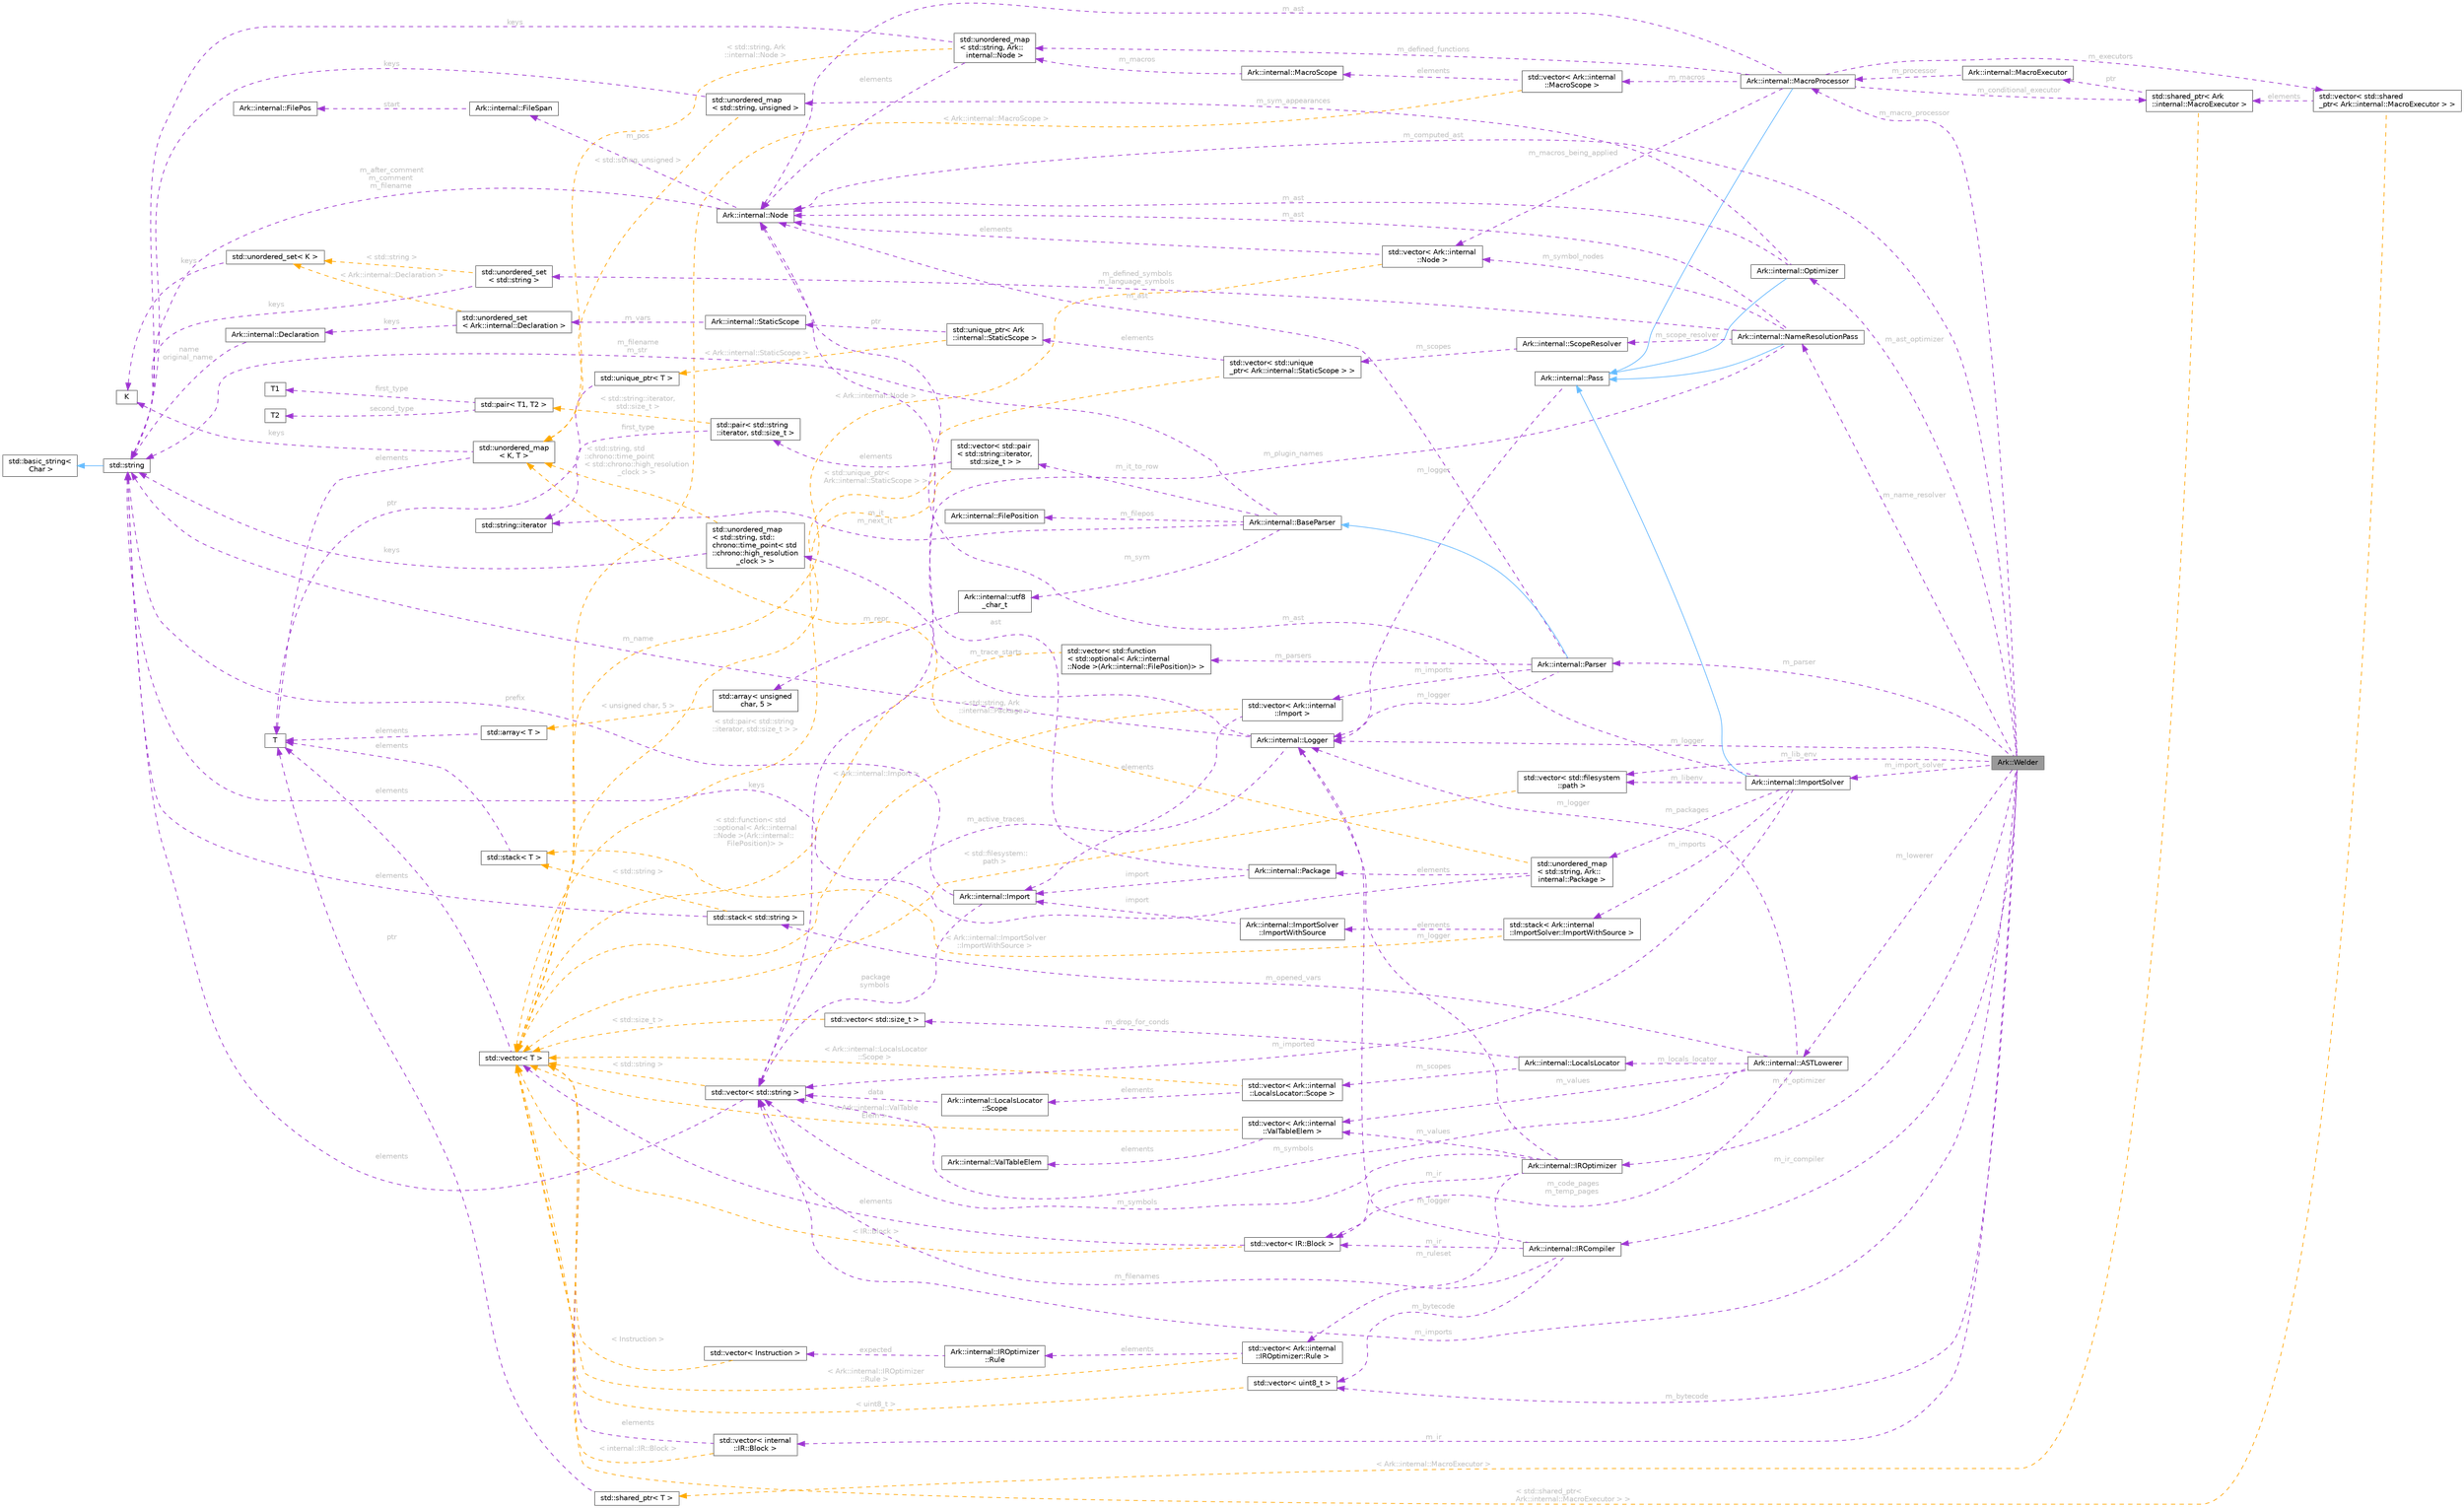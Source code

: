 digraph "Ark::Welder"
{
 // INTERACTIVE_SVG=YES
 // LATEX_PDF_SIZE
  bgcolor="transparent";
  edge [fontname=Helvetica,fontsize=10,labelfontname=Helvetica,labelfontsize=10];
  node [fontname=Helvetica,fontsize=10,shape=box,height=0.2,width=0.4];
  rankdir="LR";
  Node1 [id="Node000001",label="Ark::Welder",height=0.2,width=0.4,color="gray40", fillcolor="grey60", style="filled", fontcolor="black",tooltip="The welder joins all the compiler passes."];
  Node2 -> Node1 [id="edge1_Node000001_Node000002",dir="back",color="darkorchid3",style="dashed",tooltip=" ",label=" m_lib_env",fontcolor="grey" ];
  Node2 [id="Node000002",label="std::vector\< std::filesystem\l::path \>",height=0.2,width=0.4,color="gray40", fillcolor="white", style="filled",tooltip=" "];
  Node3 -> Node2 [id="edge2_Node000002_Node000003",dir="back",color="orange",style="dashed",tooltip=" ",label=" \< std::filesystem::\lpath \>",fontcolor="grey" ];
  Node3 [id="Node000003",label="std::vector\< T \>",height=0.2,width=0.4,color="gray40", fillcolor="white", style="filled",tooltip=" "];
  Node4 -> Node3 [id="edge3_Node000003_Node000004",dir="back",color="darkorchid3",style="dashed",tooltip=" ",label=" elements",fontcolor="grey" ];
  Node4 [id="Node000004",label="T",height=0.2,width=0.4,color="gray40", fillcolor="white", style="filled",tooltip=" "];
  Node5 -> Node1 [id="edge4_Node000001_Node000005",dir="back",color="darkorchid3",style="dashed",tooltip=" ",label=" m_imports",fontcolor="grey" ];
  Node5 [id="Node000005",label="std::vector\< std::string \>",height=0.2,width=0.4,color="gray40", fillcolor="white", style="filled",tooltip=" "];
  Node6 -> Node5 [id="edge5_Node000005_Node000006",dir="back",color="darkorchid3",style="dashed",tooltip=" ",label=" elements",fontcolor="grey" ];
  Node6 [id="Node000006",label="std::string",height=0.2,width=0.4,color="gray40", fillcolor="white", style="filled",tooltip=" "];
  Node7 -> Node6 [id="edge6_Node000006_Node000007",dir="back",color="steelblue1",style="solid",tooltip=" "];
  Node7 [id="Node000007",label="std::basic_string\<\l Char \>",height=0.2,width=0.4,color="gray40", fillcolor="white", style="filled",tooltip=" "];
  Node3 -> Node5 [id="edge7_Node000005_Node000003",dir="back",color="orange",style="dashed",tooltip=" ",label=" \< std::string \>",fontcolor="grey" ];
  Node8 -> Node1 [id="edge8_Node000001_Node000008",dir="back",color="darkorchid3",style="dashed",tooltip=" ",label=" m_ir",fontcolor="grey" ];
  Node8 [id="Node000008",label="std::vector\< internal\l::IR::Block \>",height=0.2,width=0.4,color="gray40", fillcolor="white", style="filled",tooltip=" "];
  Node3 -> Node8 [id="edge9_Node000008_Node000003",dir="back",color="darkorchid3",style="dashed",tooltip=" ",label=" elements",fontcolor="grey" ];
  Node3 -> Node8 [id="edge10_Node000008_Node000003",dir="back",color="orange",style="dashed",tooltip=" ",label=" \< internal::IR::Block \>",fontcolor="grey" ];
  Node9 -> Node1 [id="edge11_Node000001_Node000009",dir="back",color="darkorchid3",style="dashed",tooltip=" ",label=" m_bytecode",fontcolor="grey" ];
  Node9 [id="Node000009",label="std::vector\< uint8_t \>",height=0.2,width=0.4,color="gray40", fillcolor="white", style="filled",tooltip=" "];
  Node3 -> Node9 [id="edge12_Node000009_Node000003",dir="back",color="orange",style="dashed",tooltip=" ",label=" \< uint8_t \>",fontcolor="grey" ];
  Node10 -> Node1 [id="edge13_Node000001_Node000010",dir="back",color="darkorchid3",style="dashed",tooltip=" ",label=" m_computed_ast",fontcolor="grey" ];
  Node10 [id="Node000010",label="Ark::internal::Node",height=0.2,width=0.4,color="gray40", fillcolor="white", style="filled",URL="$dc/d9e/classArk_1_1internal_1_1Node.html",tooltip="A node of an Abstract Syntax Tree for ArkScript."];
  Node11 -> Node10 [id="edge14_Node000010_Node000011",dir="back",color="darkorchid3",style="dashed",tooltip=" ",label=" m_pos",fontcolor="grey" ];
  Node11 [id="Node000011",label="Ark::internal::FileSpan",height=0.2,width=0.4,color="gray40", fillcolor="white", style="filled",URL="$dc/dda/structArk_1_1internal_1_1FileSpan.html",tooltip="Describes a span for a node/atom in a file, its start position and end position."];
  Node12 -> Node11 [id="edge15_Node000011_Node000012",dir="back",color="darkorchid3",style="dashed",tooltip=" ",label=" start",fontcolor="grey" ];
  Node12 [id="Node000012",label="Ark::internal::FilePos",height=0.2,width=0.4,color="gray40", fillcolor="white", style="filled",URL="$d7/df6/structArk_1_1internal_1_1FilePos.html",tooltip=" "];
  Node6 -> Node10 [id="edge16_Node000010_Node000006",dir="back",color="darkorchid3",style="dashed",tooltip=" ",label=" m_after_comment\nm_comment\nm_filename",fontcolor="grey" ];
  Node13 -> Node1 [id="edge17_Node000001_Node000013",dir="back",color="darkorchid3",style="dashed",tooltip=" ",label=" m_parser",fontcolor="grey" ];
  Node13 [id="Node000013",label="Ark::internal::Parser",height=0.2,width=0.4,color="gray40", fillcolor="white", style="filled",URL="$d9/d0c/classArk_1_1internal_1_1Parser.html",tooltip=" "];
  Node14 -> Node13 [id="edge18_Node000013_Node000014",dir="back",color="steelblue1",style="solid",tooltip=" "];
  Node14 [id="Node000014",label="Ark::internal::BaseParser",height=0.2,width=0.4,color="gray40", fillcolor="white", style="filled",URL="$d8/d00/classArk_1_1internal_1_1BaseParser.html",tooltip=" "];
  Node6 -> Node14 [id="edge19_Node000014_Node000006",dir="back",color="darkorchid3",style="dashed",tooltip=" ",label=" m_filename\nm_str",fontcolor="grey" ];
  Node15 -> Node14 [id="edge20_Node000014_Node000015",dir="back",color="darkorchid3",style="dashed",tooltip=" ",label=" m_it_to_row",fontcolor="grey" ];
  Node15 [id="Node000015",label="std::vector\< std::pair\l\< std::string::iterator,\l std::size_t \> \>",height=0.2,width=0.4,color="gray40", fillcolor="white", style="filled",tooltip=" "];
  Node16 -> Node15 [id="edge21_Node000015_Node000016",dir="back",color="darkorchid3",style="dashed",tooltip=" ",label=" elements",fontcolor="grey" ];
  Node16 [id="Node000016",label="std::pair\< std::string\l::iterator, std::size_t \>",height=0.2,width=0.4,color="gray40", fillcolor="white", style="filled",tooltip=" "];
  Node17 -> Node16 [id="edge22_Node000016_Node000017",dir="back",color="darkorchid3",style="dashed",tooltip=" ",label=" first_type",fontcolor="grey" ];
  Node17 [id="Node000017",label="std::string::iterator",height=0.2,width=0.4,color="gray40", fillcolor="white", style="filled",tooltip=" "];
  Node18 -> Node16 [id="edge23_Node000016_Node000018",dir="back",color="orange",style="dashed",tooltip=" ",label=" \< std::string::iterator,\l std::size_t \>",fontcolor="grey" ];
  Node18 [id="Node000018",label="std::pair\< T1, T2 \>",height=0.2,width=0.4,color="gray40", fillcolor="white", style="filled",tooltip=" "];
  Node19 -> Node18 [id="edge24_Node000018_Node000019",dir="back",color="darkorchid3",style="dashed",tooltip=" ",label=" first_type",fontcolor="grey" ];
  Node19 [id="Node000019",label="T1",height=0.2,width=0.4,color="gray40", fillcolor="white", style="filled",tooltip=" "];
  Node20 -> Node18 [id="edge25_Node000018_Node000020",dir="back",color="darkorchid3",style="dashed",tooltip=" ",label=" second_type",fontcolor="grey" ];
  Node20 [id="Node000020",label="T2",height=0.2,width=0.4,color="gray40", fillcolor="white", style="filled",tooltip=" "];
  Node3 -> Node15 [id="edge26_Node000015_Node000003",dir="back",color="orange",style="dashed",tooltip=" ",label=" \< std::pair\< std::string\l::iterator, std::size_t \> \>",fontcolor="grey" ];
  Node17 -> Node14 [id="edge27_Node000014_Node000017",dir="back",color="darkorchid3",style="dashed",tooltip=" ",label=" m_it\nm_next_it",fontcolor="grey" ];
  Node21 -> Node14 [id="edge28_Node000014_Node000021",dir="back",color="darkorchid3",style="dashed",tooltip=" ",label=" m_sym",fontcolor="grey" ];
  Node21 [id="Node000021",label="Ark::internal::utf8\l_char_t",height=0.2,width=0.4,color="gray40", fillcolor="white", style="filled",URL="$df/d83/classArk_1_1internal_1_1utf8__char__t.html",tooltip=" "];
  Node22 -> Node21 [id="edge29_Node000021_Node000022",dir="back",color="darkorchid3",style="dashed",tooltip=" ",label=" m_repr",fontcolor="grey" ];
  Node22 [id="Node000022",label="std::array\< unsigned\l char, 5 \>",height=0.2,width=0.4,color="gray40", fillcolor="white", style="filled",tooltip=" "];
  Node23 -> Node22 [id="edge30_Node000022_Node000023",dir="back",color="orange",style="dashed",tooltip=" ",label=" \< unsigned char, 5 \>",fontcolor="grey" ];
  Node23 [id="Node000023",label="std::array\< T \>",height=0.2,width=0.4,color="gray40", fillcolor="white", style="filled",tooltip=" "];
  Node4 -> Node23 [id="edge31_Node000023_Node000004",dir="back",color="darkorchid3",style="dashed",tooltip=" ",label=" elements",fontcolor="grey" ];
  Node24 -> Node14 [id="edge32_Node000014_Node000024",dir="back",color="darkorchid3",style="dashed",tooltip=" ",label=" m_filepos",fontcolor="grey" ];
  Node24 [id="Node000024",label="Ark::internal::FilePosition",height=0.2,width=0.4,color="gray40", fillcolor="white", style="filled",URL="$dd/d0e/structArk_1_1internal_1_1FilePosition.html",tooltip="Describe a position in a given file ; handled by the BaseParser."];
  Node25 -> Node13 [id="edge33_Node000013_Node000025",dir="back",color="darkorchid3",style="dashed",tooltip=" ",label=" m_logger",fontcolor="grey" ];
  Node25 [id="Node000025",label="Ark::internal::Logger",height=0.2,width=0.4,color="gray40", fillcolor="white", style="filled",URL="$d6/d2f/classArk_1_1internal_1_1Logger.html",tooltip=" "];
  Node6 -> Node25 [id="edge34_Node000025_Node000006",dir="back",color="darkorchid3",style="dashed",tooltip=" ",label=" m_name",fontcolor="grey" ];
  Node26 -> Node25 [id="edge35_Node000025_Node000026",dir="back",color="darkorchid3",style="dashed",tooltip=" ",label=" m_trace_starts",fontcolor="grey" ];
  Node26 [id="Node000026",label="std::unordered_map\l\< std::string, std::\lchrono::time_point\< std\l::chrono::high_resolution\l_clock \> \>",height=0.2,width=0.4,color="gray40", fillcolor="white", style="filled",tooltip=" "];
  Node6 -> Node26 [id="edge36_Node000026_Node000006",dir="back",color="darkorchid3",style="dashed",tooltip=" ",label=" keys",fontcolor="grey" ];
  Node27 -> Node26 [id="edge37_Node000026_Node000027",dir="back",color="orange",style="dashed",tooltip=" ",label=" \< std::string, std\l::chrono::time_point\l\< std::chrono::high_resolution\l_clock \> \>",fontcolor="grey" ];
  Node27 [id="Node000027",label="std::unordered_map\l\< K, T \>",height=0.2,width=0.4,color="gray40", fillcolor="white", style="filled",tooltip=" "];
  Node28 -> Node27 [id="edge38_Node000027_Node000028",dir="back",color="darkorchid3",style="dashed",tooltip=" ",label=" keys",fontcolor="grey" ];
  Node28 [id="Node000028",label="K",height=0.2,width=0.4,color="gray40", fillcolor="white", style="filled",tooltip=" "];
  Node4 -> Node27 [id="edge39_Node000027_Node000004",dir="back",color="darkorchid3",style="dashed",tooltip=" ",label=" elements",fontcolor="grey" ];
  Node5 -> Node25 [id="edge40_Node000025_Node000005",dir="back",color="darkorchid3",style="dashed",tooltip=" ",label=" m_active_traces",fontcolor="grey" ];
  Node10 -> Node13 [id="edge41_Node000013_Node000010",dir="back",color="darkorchid3",style="dashed",tooltip=" ",label=" m_ast",fontcolor="grey" ];
  Node29 -> Node13 [id="edge42_Node000013_Node000029",dir="back",color="darkorchid3",style="dashed",tooltip=" ",label=" m_imports",fontcolor="grey" ];
  Node29 [id="Node000029",label="std::vector\< Ark::internal\l::Import \>",height=0.2,width=0.4,color="gray40", fillcolor="white", style="filled",tooltip=" "];
  Node30 -> Node29 [id="edge43_Node000029_Node000030",dir="back",color="darkorchid3",style="dashed",tooltip=" ",label=" elements",fontcolor="grey" ];
  Node30 [id="Node000030",label="Ark::internal::Import",height=0.2,width=0.4,color="gray40", fillcolor="white", style="filled",URL="$da/d03/structArk_1_1internal_1_1Import.html",tooltip=" "];
  Node6 -> Node30 [id="edge44_Node000030_Node000006",dir="back",color="darkorchid3",style="dashed",tooltip=" ",label=" prefix",fontcolor="grey" ];
  Node5 -> Node30 [id="edge45_Node000030_Node000005",dir="back",color="darkorchid3",style="dashed",tooltip=" ",label=" package\nsymbols",fontcolor="grey" ];
  Node3 -> Node29 [id="edge46_Node000029_Node000003",dir="back",color="orange",style="dashed",tooltip=" ",label=" \< Ark::internal::Import \>",fontcolor="grey" ];
  Node31 -> Node13 [id="edge47_Node000013_Node000031",dir="back",color="darkorchid3",style="dashed",tooltip=" ",label=" m_parsers",fontcolor="grey" ];
  Node31 [id="Node000031",label="std::vector\< std::function\l\< std::optional\< Ark::internal\l::Node \>(Ark::internal::FilePosition)\> \>",height=0.2,width=0.4,color="gray40", fillcolor="white", style="filled",tooltip=" "];
  Node3 -> Node31 [id="edge48_Node000031_Node000003",dir="back",color="orange",style="dashed",tooltip=" ",label=" \< std::function\< std\l::optional\< Ark::internal\l::Node \>(Ark::internal::\lFilePosition)\> \>",fontcolor="grey" ];
  Node32 -> Node1 [id="edge49_Node000001_Node000032",dir="back",color="darkorchid3",style="dashed",tooltip=" ",label=" m_import_solver",fontcolor="grey" ];
  Node32 [id="Node000032",label="Ark::internal::ImportSolver",height=0.2,width=0.4,color="gray40", fillcolor="white", style="filled",URL="$d2/d90/classArk_1_1internal_1_1ImportSolver.html",tooltip=" "];
  Node33 -> Node32 [id="edge50_Node000032_Node000033",dir="back",color="steelblue1",style="solid",tooltip=" "];
  Node33 [id="Node000033",label="Ark::internal::Pass",height=0.2,width=0.4,color="gray40", fillcolor="white", style="filled",URL="$da/d7b/classArk_1_1internal_1_1Pass.html",tooltip="An interface to describe compiler passes."];
  Node25 -> Node33 [id="edge51_Node000033_Node000025",dir="back",color="darkorchid3",style="dashed",tooltip=" ",label=" m_logger",fontcolor="grey" ];
  Node2 -> Node32 [id="edge52_Node000032_Node000002",dir="back",color="darkorchid3",style="dashed",tooltip=" ",label=" m_libenv",fontcolor="grey" ];
  Node10 -> Node32 [id="edge53_Node000032_Node000010",dir="back",color="darkorchid3",style="dashed",tooltip=" ",label=" m_ast",fontcolor="grey" ];
  Node34 -> Node32 [id="edge54_Node000032_Node000034",dir="back",color="darkorchid3",style="dashed",tooltip=" ",label=" m_imports",fontcolor="grey" ];
  Node34 [id="Node000034",label="std::stack\< Ark::internal\l::ImportSolver::ImportWithSource \>",height=0.2,width=0.4,color="gray40", fillcolor="white", style="filled",tooltip=" "];
  Node35 -> Node34 [id="edge55_Node000034_Node000035",dir="back",color="darkorchid3",style="dashed",tooltip=" ",label=" elements",fontcolor="grey" ];
  Node35 [id="Node000035",label="Ark::internal::ImportSolver\l::ImportWithSource",height=0.2,width=0.4,color="gray40", fillcolor="white", style="filled",URL="$d8/dbc/structArk_1_1internal_1_1ImportSolver_1_1ImportWithSource.html",tooltip=" "];
  Node30 -> Node35 [id="edge56_Node000035_Node000030",dir="back",color="darkorchid3",style="dashed",tooltip=" ",label=" import",fontcolor="grey" ];
  Node36 -> Node34 [id="edge57_Node000034_Node000036",dir="back",color="orange",style="dashed",tooltip=" ",label=" \< Ark::internal::ImportSolver\l::ImportWithSource \>",fontcolor="grey" ];
  Node36 [id="Node000036",label="std::stack\< T \>",height=0.2,width=0.4,color="gray40", fillcolor="white", style="filled",tooltip=" "];
  Node4 -> Node36 [id="edge58_Node000036_Node000004",dir="back",color="darkorchid3",style="dashed",tooltip=" ",label=" elements",fontcolor="grey" ];
  Node37 -> Node32 [id="edge59_Node000032_Node000037",dir="back",color="darkorchid3",style="dashed",tooltip=" ",label=" m_packages",fontcolor="grey" ];
  Node37 [id="Node000037",label="std::unordered_map\l\< std::string, Ark::\linternal::Package \>",height=0.2,width=0.4,color="gray40", fillcolor="white", style="filled",tooltip=" "];
  Node6 -> Node37 [id="edge60_Node000037_Node000006",dir="back",color="darkorchid3",style="dashed",tooltip=" ",label=" keys",fontcolor="grey" ];
  Node38 -> Node37 [id="edge61_Node000037_Node000038",dir="back",color="darkorchid3",style="dashed",tooltip=" ",label=" elements",fontcolor="grey" ];
  Node38 [id="Node000038",label="Ark::internal::Package",height=0.2,width=0.4,color="gray40", fillcolor="white", style="filled",URL="$dd/d76/structArk_1_1internal_1_1Package.html",tooltip=" "];
  Node10 -> Node38 [id="edge62_Node000038_Node000010",dir="back",color="darkorchid3",style="dashed",tooltip=" ",label=" ast",fontcolor="grey" ];
  Node30 -> Node38 [id="edge63_Node000038_Node000030",dir="back",color="darkorchid3",style="dashed",tooltip=" ",label=" import",fontcolor="grey" ];
  Node27 -> Node37 [id="edge64_Node000037_Node000027",dir="back",color="orange",style="dashed",tooltip=" ",label=" \< std::string, Ark\l::internal::Package \>",fontcolor="grey" ];
  Node5 -> Node32 [id="edge65_Node000032_Node000005",dir="back",color="darkorchid3",style="dashed",tooltip=" ",label=" m_imported",fontcolor="grey" ];
  Node39 -> Node1 [id="edge66_Node000001_Node000039",dir="back",color="darkorchid3",style="dashed",tooltip=" ",label=" m_macro_processor",fontcolor="grey" ];
  Node39 [id="Node000039",label="Ark::internal::MacroProcessor",height=0.2,width=0.4,color="gray40", fillcolor="white", style="filled",URL="$d5/db5/classArk_1_1internal_1_1MacroProcessor.html",tooltip="The class handling the macros definitions and calls, given an AST."];
  Node33 -> Node39 [id="edge67_Node000039_Node000033",dir="back",color="steelblue1",style="solid",tooltip=" "];
  Node10 -> Node39 [id="edge68_Node000039_Node000010",dir="back",color="darkorchid3",style="dashed",tooltip=" ",label=" m_ast",fontcolor="grey" ];
  Node40 -> Node39 [id="edge69_Node000039_Node000040",dir="back",color="darkorchid3",style="dashed",tooltip=" ",label=" m_macros",fontcolor="grey" ];
  Node40 [id="Node000040",label="std::vector\< Ark::internal\l::MacroScope \>",height=0.2,width=0.4,color="gray40", fillcolor="white", style="filled",tooltip=" "];
  Node41 -> Node40 [id="edge70_Node000040_Node000041",dir="back",color="darkorchid3",style="dashed",tooltip=" ",label=" elements",fontcolor="grey" ];
  Node41 [id="Node000041",label="Ark::internal::MacroScope",height=0.2,width=0.4,color="gray40", fillcolor="white", style="filled",URL="$d6/d42/classArk_1_1internal_1_1MacroScope.html",tooltip=" "];
  Node42 -> Node41 [id="edge71_Node000041_Node000042",dir="back",color="darkorchid3",style="dashed",tooltip=" ",label=" m_macros",fontcolor="grey" ];
  Node42 [id="Node000042",label="std::unordered_map\l\< std::string, Ark::\linternal::Node \>",height=0.2,width=0.4,color="gray40", fillcolor="white", style="filled",tooltip=" "];
  Node6 -> Node42 [id="edge72_Node000042_Node000006",dir="back",color="darkorchid3",style="dashed",tooltip=" ",label=" keys",fontcolor="grey" ];
  Node10 -> Node42 [id="edge73_Node000042_Node000010",dir="back",color="darkorchid3",style="dashed",tooltip=" ",label=" elements",fontcolor="grey" ];
  Node27 -> Node42 [id="edge74_Node000042_Node000027",dir="back",color="orange",style="dashed",tooltip=" ",label=" \< std::string, Ark\l::internal::Node \>",fontcolor="grey" ];
  Node3 -> Node40 [id="edge75_Node000040_Node000003",dir="back",color="orange",style="dashed",tooltip=" ",label=" \< Ark::internal::MacroScope \>",fontcolor="grey" ];
  Node43 -> Node39 [id="edge76_Node000039_Node000043",dir="back",color="darkorchid3",style="dashed",tooltip=" ",label=" m_macros_being_applied",fontcolor="grey" ];
  Node43 [id="Node000043",label="std::vector\< Ark::internal\l::Node \>",height=0.2,width=0.4,color="gray40", fillcolor="white", style="filled",tooltip=" "];
  Node10 -> Node43 [id="edge77_Node000043_Node000010",dir="back",color="darkorchid3",style="dashed",tooltip=" ",label=" elements",fontcolor="grey" ];
  Node3 -> Node43 [id="edge78_Node000043_Node000003",dir="back",color="orange",style="dashed",tooltip=" ",label=" \< Ark::internal::Node \>",fontcolor="grey" ];
  Node44 -> Node39 [id="edge79_Node000039_Node000044",dir="back",color="darkorchid3",style="dashed",tooltip=" ",label=" m_conditional_executor",fontcolor="grey" ];
  Node44 [id="Node000044",label="std::shared_ptr\< Ark\l::internal::MacroExecutor \>",height=0.2,width=0.4,color="gray40", fillcolor="white", style="filled",tooltip=" "];
  Node45 -> Node44 [id="edge80_Node000044_Node000045",dir="back",color="darkorchid3",style="dashed",tooltip=" ",label=" ptr",fontcolor="grey" ];
  Node45 [id="Node000045",label="Ark::internal::MacroExecutor",height=0.2,width=0.4,color="gray40", fillcolor="white", style="filled",URL="$d5/d8f/classArk_1_1internal_1_1MacroExecutor.html",tooltip="A class that applies macros in a Node."];
  Node39 -> Node45 [id="edge81_Node000045_Node000039",dir="back",color="darkorchid3",style="dashed",tooltip=" ",label=" m_processor",fontcolor="grey" ];
  Node46 -> Node44 [id="edge82_Node000044_Node000046",dir="back",color="orange",style="dashed",tooltip=" ",label=" \< Ark::internal::MacroExecutor \>",fontcolor="grey" ];
  Node46 [id="Node000046",label="std::shared_ptr\< T \>",height=0.2,width=0.4,color="gray40", fillcolor="white", style="filled",tooltip=" "];
  Node4 -> Node46 [id="edge83_Node000046_Node000004",dir="back",color="darkorchid3",style="dashed",tooltip=" ",label=" ptr",fontcolor="grey" ];
  Node47 -> Node39 [id="edge84_Node000039_Node000047",dir="back",color="darkorchid3",style="dashed",tooltip=" ",label=" m_executors",fontcolor="grey" ];
  Node47 [id="Node000047",label="std::vector\< std::shared\l_ptr\< Ark::internal::MacroExecutor \> \>",height=0.2,width=0.4,color="gray40", fillcolor="white", style="filled",tooltip=" "];
  Node44 -> Node47 [id="edge85_Node000047_Node000044",dir="back",color="darkorchid3",style="dashed",tooltip=" ",label=" elements",fontcolor="grey" ];
  Node3 -> Node47 [id="edge86_Node000047_Node000003",dir="back",color="orange",style="dashed",tooltip=" ",label=" \< std::shared_ptr\<\l Ark::internal::MacroExecutor \> \>",fontcolor="grey" ];
  Node42 -> Node39 [id="edge87_Node000039_Node000042",dir="back",color="darkorchid3",style="dashed",tooltip=" ",label=" m_defined_functions",fontcolor="grey" ];
  Node48 -> Node1 [id="edge88_Node000001_Node000048",dir="back",color="darkorchid3",style="dashed",tooltip=" ",label=" m_ast_optimizer",fontcolor="grey" ];
  Node48 [id="Node000048",label="Ark::internal::Optimizer",height=0.2,width=0.4,color="gray40", fillcolor="white", style="filled",URL="$d7/da8/classArk_1_1internal_1_1Optimizer.html",tooltip="The ArkScript AST optimizer."];
  Node33 -> Node48 [id="edge89_Node000048_Node000033",dir="back",color="steelblue1",style="solid",tooltip=" "];
  Node10 -> Node48 [id="edge90_Node000048_Node000010",dir="back",color="darkorchid3",style="dashed",tooltip=" ",label=" m_ast",fontcolor="grey" ];
  Node49 -> Node48 [id="edge91_Node000048_Node000049",dir="back",color="darkorchid3",style="dashed",tooltip=" ",label=" m_sym_appearances",fontcolor="grey" ];
  Node49 [id="Node000049",label="std::unordered_map\l\< std::string, unsigned \>",height=0.2,width=0.4,color="gray40", fillcolor="white", style="filled",tooltip=" "];
  Node6 -> Node49 [id="edge92_Node000049_Node000006",dir="back",color="darkorchid3",style="dashed",tooltip=" ",label=" keys",fontcolor="grey" ];
  Node27 -> Node49 [id="edge93_Node000049_Node000027",dir="back",color="orange",style="dashed",tooltip=" ",label=" \< std::string, unsigned \>",fontcolor="grey" ];
  Node50 -> Node1 [id="edge94_Node000001_Node000050",dir="back",color="darkorchid3",style="dashed",tooltip=" ",label=" m_name_resolver",fontcolor="grey" ];
  Node50 [id="Node000050",label="Ark::internal::NameResolutionPass",height=0.2,width=0.4,color="gray40", fillcolor="white", style="filled",URL="$d7/db8/classArk_1_1internal_1_1NameResolutionPass.html",tooltip=" "];
  Node33 -> Node50 [id="edge95_Node000050_Node000033",dir="back",color="steelblue1",style="solid",tooltip=" "];
  Node10 -> Node50 [id="edge96_Node000050_Node000010",dir="back",color="darkorchid3",style="dashed",tooltip=" ",label=" m_ast",fontcolor="grey" ];
  Node51 -> Node50 [id="edge97_Node000050_Node000051",dir="back",color="darkorchid3",style="dashed",tooltip=" ",label=" m_defined_symbols\nm_language_symbols",fontcolor="grey" ];
  Node51 [id="Node000051",label="std::unordered_set\l\< std::string \>",height=0.2,width=0.4,color="gray40", fillcolor="white", style="filled",tooltip=" "];
  Node6 -> Node51 [id="edge98_Node000051_Node000006",dir="back",color="darkorchid3",style="dashed",tooltip=" ",label=" keys",fontcolor="grey" ];
  Node52 -> Node51 [id="edge99_Node000051_Node000052",dir="back",color="orange",style="dashed",tooltip=" ",label=" \< std::string \>",fontcolor="grey" ];
  Node52 [id="Node000052",label="std::unordered_set\< K \>",height=0.2,width=0.4,color="gray40", fillcolor="white", style="filled",tooltip=" "];
  Node28 -> Node52 [id="edge100_Node000052_Node000028",dir="back",color="darkorchid3",style="dashed",tooltip=" ",label=" keys",fontcolor="grey" ];
  Node43 -> Node50 [id="edge101_Node000050_Node000043",dir="back",color="darkorchid3",style="dashed",tooltip=" ",label=" m_symbol_nodes",fontcolor="grey" ];
  Node5 -> Node50 [id="edge102_Node000050_Node000005",dir="back",color="darkorchid3",style="dashed",tooltip=" ",label=" m_plugin_names",fontcolor="grey" ];
  Node53 -> Node50 [id="edge103_Node000050_Node000053",dir="back",color="darkorchid3",style="dashed",tooltip=" ",label=" m_scope_resolver",fontcolor="grey" ];
  Node53 [id="Node000053",label="Ark::internal::ScopeResolver",height=0.2,width=0.4,color="gray40", fillcolor="white", style="filled",URL="$dd/d92/classArk_1_1internal_1_1ScopeResolver.html",tooltip=" "];
  Node54 -> Node53 [id="edge104_Node000053_Node000054",dir="back",color="darkorchid3",style="dashed",tooltip=" ",label=" m_scopes",fontcolor="grey" ];
  Node54 [id="Node000054",label="std::vector\< std::unique\l_ptr\< Ark::internal::StaticScope \> \>",height=0.2,width=0.4,color="gray40", fillcolor="white", style="filled",tooltip=" "];
  Node55 -> Node54 [id="edge105_Node000054_Node000055",dir="back",color="darkorchid3",style="dashed",tooltip=" ",label=" elements",fontcolor="grey" ];
  Node55 [id="Node000055",label="std::unique_ptr\< Ark\l::internal::StaticScope \>",height=0.2,width=0.4,color="gray40", fillcolor="white", style="filled",tooltip=" "];
  Node56 -> Node55 [id="edge106_Node000055_Node000056",dir="back",color="darkorchid3",style="dashed",tooltip=" ",label=" ptr",fontcolor="grey" ];
  Node56 [id="Node000056",label="Ark::internal::StaticScope",height=0.2,width=0.4,color="gray40", fillcolor="white", style="filled",URL="$d3/d8e/classArk_1_1internal_1_1StaticScope.html",tooltip=" "];
  Node57 -> Node56 [id="edge107_Node000056_Node000057",dir="back",color="darkorchid3",style="dashed",tooltip=" ",label=" m_vars",fontcolor="grey" ];
  Node57 [id="Node000057",label="std::unordered_set\l\< Ark::internal::Declaration \>",height=0.2,width=0.4,color="gray40", fillcolor="white", style="filled",tooltip=" "];
  Node58 -> Node57 [id="edge108_Node000057_Node000058",dir="back",color="darkorchid3",style="dashed",tooltip=" ",label=" keys",fontcolor="grey" ];
  Node58 [id="Node000058",label="Ark::internal::Declaration",height=0.2,width=0.4,color="gray40", fillcolor="white", style="filled",URL="$d1/dcf/structArk_1_1internal_1_1Declaration.html",tooltip=" "];
  Node6 -> Node58 [id="edge109_Node000058_Node000006",dir="back",color="darkorchid3",style="dashed",tooltip=" ",label=" name\noriginal_name",fontcolor="grey" ];
  Node52 -> Node57 [id="edge110_Node000057_Node000052",dir="back",color="orange",style="dashed",tooltip=" ",label=" \< Ark::internal::Declaration \>",fontcolor="grey" ];
  Node59 -> Node55 [id="edge111_Node000055_Node000059",dir="back",color="orange",style="dashed",tooltip=" ",label=" \< Ark::internal::StaticScope \>",fontcolor="grey" ];
  Node59 [id="Node000059",label="std::unique_ptr\< T \>",height=0.2,width=0.4,color="gray40", fillcolor="white", style="filled",tooltip=" "];
  Node4 -> Node59 [id="edge112_Node000059_Node000004",dir="back",color="darkorchid3",style="dashed",tooltip=" ",label=" ptr",fontcolor="grey" ];
  Node3 -> Node54 [id="edge113_Node000054_Node000003",dir="back",color="orange",style="dashed",tooltip=" ",label=" \< std::unique_ptr\<\l Ark::internal::StaticScope \> \>",fontcolor="grey" ];
  Node25 -> Node1 [id="edge114_Node000001_Node000025",dir="back",color="darkorchid3",style="dashed",tooltip=" ",label=" m_logger",fontcolor="grey" ];
  Node60 -> Node1 [id="edge115_Node000001_Node000060",dir="back",color="darkorchid3",style="dashed",tooltip=" ",label=" m_lowerer",fontcolor="grey" ];
  Node60 [id="Node000060",label="Ark::internal::ASTLowerer",height=0.2,width=0.4,color="gray40", fillcolor="white", style="filled",URL="$d3/d57/classArk_1_1internal_1_1ASTLowerer.html",tooltip="The ArkScript AST to IR compiler."];
  Node61 -> Node60 [id="edge116_Node000060_Node000061",dir="back",color="darkorchid3",style="dashed",tooltip=" ",label=" m_locals_locator",fontcolor="grey" ];
  Node61 [id="Node000061",label="Ark::internal::LocalsLocator",height=0.2,width=0.4,color="gray40", fillcolor="white", style="filled",URL="$de/d21/classArk_1_1internal_1_1LocalsLocator.html",tooltip=" "];
  Node62 -> Node61 [id="edge117_Node000061_Node000062",dir="back",color="darkorchid3",style="dashed",tooltip=" ",label=" m_scopes",fontcolor="grey" ];
  Node62 [id="Node000062",label="std::vector\< Ark::internal\l::LocalsLocator::Scope \>",height=0.2,width=0.4,color="gray40", fillcolor="white", style="filled",tooltip=" "];
  Node63 -> Node62 [id="edge118_Node000062_Node000063",dir="back",color="darkorchid3",style="dashed",tooltip=" ",label=" elements",fontcolor="grey" ];
  Node63 [id="Node000063",label="Ark::internal::LocalsLocator\l::Scope",height=0.2,width=0.4,color="gray40", fillcolor="white", style="filled",URL="$da/dde/structArk_1_1internal_1_1LocalsLocator_1_1Scope.html",tooltip=" "];
  Node5 -> Node63 [id="edge119_Node000063_Node000005",dir="back",color="darkorchid3",style="dashed",tooltip=" ",label=" data",fontcolor="grey" ];
  Node3 -> Node62 [id="edge120_Node000062_Node000003",dir="back",color="orange",style="dashed",tooltip=" ",label=" \< Ark::internal::LocalsLocator\l::Scope \>",fontcolor="grey" ];
  Node64 -> Node61 [id="edge121_Node000061_Node000064",dir="back",color="darkorchid3",style="dashed",tooltip=" ",label=" m_drop_for_conds",fontcolor="grey" ];
  Node64 [id="Node000064",label="std::vector\< std::size_t \>",height=0.2,width=0.4,color="gray40", fillcolor="white", style="filled",tooltip=" "];
  Node3 -> Node64 [id="edge122_Node000064_Node000003",dir="back",color="orange",style="dashed",tooltip=" ",label=" \< std::size_t \>",fontcolor="grey" ];
  Node5 -> Node60 [id="edge123_Node000060_Node000005",dir="back",color="darkorchid3",style="dashed",tooltip=" ",label=" m_symbols",fontcolor="grey" ];
  Node65 -> Node60 [id="edge124_Node000060_Node000065",dir="back",color="darkorchid3",style="dashed",tooltip=" ",label=" m_values",fontcolor="grey" ];
  Node65 [id="Node000065",label="std::vector\< Ark::internal\l::ValTableElem \>",height=0.2,width=0.4,color="gray40", fillcolor="white", style="filled",tooltip=" "];
  Node66 -> Node65 [id="edge125_Node000065_Node000066",dir="back",color="darkorchid3",style="dashed",tooltip=" ",label=" elements",fontcolor="grey" ];
  Node66 [id="Node000066",label="Ark::internal::ValTableElem",height=0.2,width=0.4,color="gray40", fillcolor="white", style="filled",URL="$d8/dc4/structArk_1_1internal_1_1ValTableElem.html",tooltip="A Compiler Value class helper to handle multiple types."];
  Node3 -> Node65 [id="edge126_Node000065_Node000003",dir="back",color="orange",style="dashed",tooltip=" ",label=" \< Ark::internal::ValTable\lElem \>",fontcolor="grey" ];
  Node67 -> Node60 [id="edge127_Node000060_Node000067",dir="back",color="darkorchid3",style="dashed",tooltip=" ",label=" m_code_pages\nm_temp_pages",fontcolor="grey" ];
  Node67 [id="Node000067",label="std::vector\< IR::Block \>",height=0.2,width=0.4,color="gray40", fillcolor="white", style="filled",tooltip=" "];
  Node3 -> Node67 [id="edge128_Node000067_Node000003",dir="back",color="darkorchid3",style="dashed",tooltip=" ",label=" elements",fontcolor="grey" ];
  Node3 -> Node67 [id="edge129_Node000067_Node000003",dir="back",color="orange",style="dashed",tooltip=" ",label=" \< IR::Block \>",fontcolor="grey" ];
  Node68 -> Node60 [id="edge130_Node000060_Node000068",dir="back",color="darkorchid3",style="dashed",tooltip=" ",label=" m_opened_vars",fontcolor="grey" ];
  Node68 [id="Node000068",label="std::stack\< std::string \>",height=0.2,width=0.4,color="gray40", fillcolor="white", style="filled",tooltip=" "];
  Node6 -> Node68 [id="edge131_Node000068_Node000006",dir="back",color="darkorchid3",style="dashed",tooltip=" ",label=" elements",fontcolor="grey" ];
  Node36 -> Node68 [id="edge132_Node000068_Node000036",dir="back",color="orange",style="dashed",tooltip=" ",label=" \< std::string \>",fontcolor="grey" ];
  Node25 -> Node60 [id="edge133_Node000060_Node000025",dir="back",color="darkorchid3",style="dashed",tooltip=" ",label=" m_logger",fontcolor="grey" ];
  Node69 -> Node1 [id="edge134_Node000001_Node000069",dir="back",color="darkorchid3",style="dashed",tooltip=" ",label=" m_ir_optimizer",fontcolor="grey" ];
  Node69 [id="Node000069",label="Ark::internal::IROptimizer",height=0.2,width=0.4,color="gray40", fillcolor="white", style="filled",URL="$da/d85/classArk_1_1internal_1_1IROptimizer.html",tooltip=" "];
  Node70 -> Node69 [id="edge135_Node000069_Node000070",dir="back",color="darkorchid3",style="dashed",tooltip=" ",label=" m_ruleset",fontcolor="grey" ];
  Node70 [id="Node000070",label="std::vector\< Ark::internal\l::IROptimizer::Rule \>",height=0.2,width=0.4,color="gray40", fillcolor="white", style="filled",tooltip=" "];
  Node71 -> Node70 [id="edge136_Node000070_Node000071",dir="back",color="darkorchid3",style="dashed",tooltip=" ",label=" elements",fontcolor="grey" ];
  Node71 [id="Node000071",label="Ark::internal::IROptimizer\l::Rule",height=0.2,width=0.4,color="gray40", fillcolor="white", style="filled",URL="$da/d1e/structArk_1_1internal_1_1IROptimizer_1_1Rule.html",tooltip=" "];
  Node72 -> Node71 [id="edge137_Node000071_Node000072",dir="back",color="darkorchid3",style="dashed",tooltip=" ",label=" expected",fontcolor="grey" ];
  Node72 [id="Node000072",label="std::vector\< Instruction \>",height=0.2,width=0.4,color="gray40", fillcolor="white", style="filled",tooltip=" "];
  Node3 -> Node72 [id="edge138_Node000072_Node000003",dir="back",color="orange",style="dashed",tooltip=" ",label=" \< Instruction \>",fontcolor="grey" ];
  Node3 -> Node70 [id="edge139_Node000070_Node000003",dir="back",color="orange",style="dashed",tooltip=" ",label=" \< Ark::internal::IROptimizer\l::Rule \>",fontcolor="grey" ];
  Node25 -> Node69 [id="edge140_Node000069_Node000025",dir="back",color="darkorchid3",style="dashed",tooltip=" ",label=" m_logger",fontcolor="grey" ];
  Node67 -> Node69 [id="edge141_Node000069_Node000067",dir="back",color="darkorchid3",style="dashed",tooltip=" ",label=" m_ir",fontcolor="grey" ];
  Node5 -> Node69 [id="edge142_Node000069_Node000005",dir="back",color="darkorchid3",style="dashed",tooltip=" ",label=" m_symbols",fontcolor="grey" ];
  Node65 -> Node69 [id="edge143_Node000069_Node000065",dir="back",color="darkorchid3",style="dashed",tooltip=" ",label=" m_values",fontcolor="grey" ];
  Node73 -> Node1 [id="edge144_Node000001_Node000073",dir="back",color="darkorchid3",style="dashed",tooltip=" ",label=" m_ir_compiler",fontcolor="grey" ];
  Node73 [id="Node000073",label="Ark::internal::IRCompiler",height=0.2,width=0.4,color="gray40", fillcolor="white", style="filled",URL="$d0/da1/classArk_1_1internal_1_1IRCompiler.html",tooltip=" "];
  Node25 -> Node73 [id="edge145_Node000073_Node000025",dir="back",color="darkorchid3",style="dashed",tooltip=" ",label=" m_logger",fontcolor="grey" ];
  Node9 -> Node73 [id="edge146_Node000073_Node000009",dir="back",color="darkorchid3",style="dashed",tooltip=" ",label=" m_bytecode",fontcolor="grey" ];
  Node67 -> Node73 [id="edge147_Node000073_Node000067",dir="back",color="darkorchid3",style="dashed",tooltip=" ",label=" m_ir",fontcolor="grey" ];
  Node5 -> Node73 [id="edge148_Node000073_Node000005",dir="back",color="darkorchid3",style="dashed",tooltip=" ",label=" m_filenames",fontcolor="grey" ];
}
